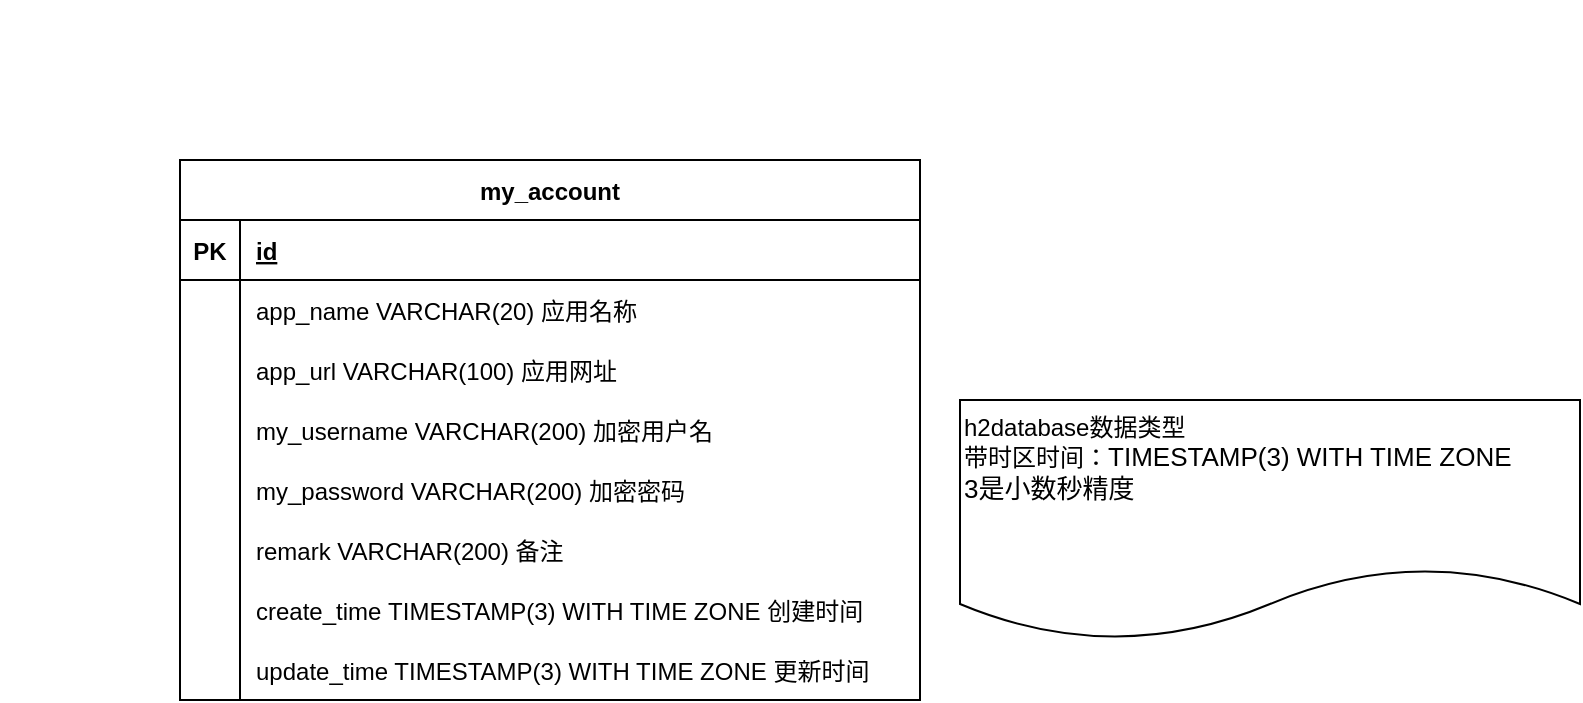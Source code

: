 <mxfile version="13.10.0" type="github" pages="2">
  <diagram id="TVX21sVX0WDwAyLNo6e5" name="表设计">
    <mxGraphModel dx="1038" dy="584" grid="1" gridSize="10" guides="1" tooltips="1" connect="1" arrows="1" fold="1" page="1" pageScale="1" pageWidth="827" pageHeight="1169" math="0" shadow="0">
      <root>
        <mxCell id="0" />
        <mxCell id="1" parent="0" />
        <mxCell id="1796EEAHaFCPbBEa1wXh-1" value="&lt;map version=&quot;1.0.1&quot;&gt; &#xa;&lt;!-- &#xa;Generated by NB Mind Map Plugin (https://github.com/raydac/netbeans-mmd-plugin) &#xa;2020-09-06 19:11:33.323 &#xa;--&gt; &#xa; &lt;node CREATED=&quot;1599390693323&quot; MODIFIED=&quot;1599390693324&quot; COLOR=&quot;#000000&quot; BACKGROUND_COLOR=&quot;#00FFFF&quot;   ID=&quot;mmlink65&quot; TEXT=&quot;SpringCloud&quot; &gt; &#xa;  &lt;edge WIDTH=&quot;thin&quot;/&gt;  &lt;node CREATED=&quot;1599390693329&quot; MODIFIED=&quot;1599390693329&quot; COLOR=&quot;#000000&quot; BACKGROUND_COLOR=&quot;#00FFFF&quot; POSITION=&quot;right&quot; ID=&quot;mmlink6565&quot; TEXT=&quot;&amp;#26381;&amp;#21153;&amp;#27835;&amp;#29702;&quot; &gt; &#xa;   &lt;edge WIDTH=&quot;thin&quot;/&gt;   &lt;node CREATED=&quot;1599390693329&quot; MODIFIED=&quot;1599390693329&quot; COLOR=&quot;#000000&quot; BACKGROUND_COLOR=&quot;#00FFFF&quot;   ID=&quot;mmlink656565&quot; TEXT=&quot;Eureka&quot; &gt; &#xa;    &lt;edge WIDTH=&quot;thin&quot;/&gt;    &lt;node CREATED=&quot;1599390693329&quot; MODIFIED=&quot;1599390693329&quot; COLOR=&quot;#000000&quot; BACKGROUND_COLOR=&quot;#00FFFF&quot;   ID=&quot;mmlink65656565&quot; TEXT=&quot;POM&quot; &gt; &#xa;     &lt;edge WIDTH=&quot;thin&quot;/&gt;    &lt;/node&gt; &#xa;    &lt;node CREATED=&quot;1599390693329&quot; MODIFIED=&quot;1599390693329&quot; COLOR=&quot;#000000&quot; BACKGROUND_COLOR=&quot;#00FFFF&quot;   ID=&quot;mmlink65656566&quot; TEXT=&quot;YML&quot; &gt; &#xa;     &lt;edge WIDTH=&quot;thin&quot;/&gt;    &lt;/node&gt; &#xa;   &lt;/node&gt; &#xa;   &lt;node CREATED=&quot;1599390693329&quot; MODIFIED=&quot;1599390693329&quot; COLOR=&quot;#000000&quot; BACKGROUND_COLOR=&quot;#00FFFF&quot;   ID=&quot;mmlink656566&quot; TEXT=&quot;Zookeeper&quot; &gt; &#xa;    &lt;edge WIDTH=&quot;thin&quot;/&gt;   &lt;/node&gt; &#xa;   &lt;node CREATED=&quot;1599390693329&quot; MODIFIED=&quot;1599390693329&quot; COLOR=&quot;#000000&quot; BACKGROUND_COLOR=&quot;#00FFFF&quot;   ID=&quot;mmlink656567&quot; TEXT=&quot;Consul&quot; &gt; &#xa;    &lt;edge WIDTH=&quot;thin&quot;/&gt;   &lt;/node&gt; &#xa;  &lt;/node&gt; &#xa;  &lt;node CREATED=&quot;1599390693329&quot; MODIFIED=&quot;1599390693329&quot; COLOR=&quot;#000000&quot; BACKGROUND_COLOR=&quot;#00FFFF&quot; POSITION=&quot;right&quot; ID=&quot;mmlink6566&quot; TEXT=&quot;&amp;#36127;&amp;#36733;&amp;#22343;&amp;#34913;&quot; &gt; &#xa;   &lt;edge WIDTH=&quot;thin&quot;/&gt;  &lt;/node&gt; &#xa;  &lt;node CREATED=&quot;1599390693329&quot; MODIFIED=&quot;1599390693329&quot; COLOR=&quot;#000000&quot; BACKGROUND_COLOR=&quot;#00FFFF&quot; POSITION=&quot;right&quot; ID=&quot;mmlink6567&quot; TEXT=&quot;&amp;#26381;&amp;#21153;&amp;#29076;&amp;#26029;&quot; &gt; &#xa;   &lt;edge WIDTH=&quot;thin&quot;/&gt;  &lt;/node&gt; &#xa;  &lt;node CREATED=&quot;1599390693329&quot; MODIFIED=&quot;1599390693329&quot; COLOR=&quot;#000000&quot; BACKGROUND_COLOR=&quot;#00FFFF&quot; POSITION=&quot;right&quot; ID=&quot;mmlink6568&quot; TEXT=&quot;&amp;#32593;&amp;#20851;&quot; &gt; &#xa;   &lt;edge WIDTH=&quot;thin&quot;/&gt;  &lt;/node&gt; &#xa; &lt;/node&gt; &#xa;&lt;/map&gt;" style="text;whiteSpace=wrap;html=1;" parent="1" vertex="1">
          <mxGeometry width="30" height="310" as="geometry" />
        </mxCell>
        <mxCell id="kQaS527iCov22ewZqlWK-1" value="my_account" style="shape=table;startSize=30;container=1;collapsible=1;childLayout=tableLayout;fixedRows=1;rowLines=0;fontStyle=1;align=center;resizeLast=1;" parent="1" vertex="1">
          <mxGeometry x="90" y="80" width="370" height="270" as="geometry" />
        </mxCell>
        <mxCell id="kQaS527iCov22ewZqlWK-2" value="" style="shape=partialRectangle;collapsible=0;dropTarget=0;pointerEvents=0;fillColor=none;top=0;left=0;bottom=1;right=0;points=[[0,0.5],[1,0.5]];portConstraint=eastwest;" parent="kQaS527iCov22ewZqlWK-1" vertex="1">
          <mxGeometry y="30" width="370" height="30" as="geometry" />
        </mxCell>
        <mxCell id="kQaS527iCov22ewZqlWK-3" value="PK" style="shape=partialRectangle;connectable=0;fillColor=none;top=0;left=0;bottom=0;right=0;fontStyle=1;overflow=hidden;" parent="kQaS527iCov22ewZqlWK-2" vertex="1">
          <mxGeometry width="30" height="30" as="geometry" />
        </mxCell>
        <mxCell id="kQaS527iCov22ewZqlWK-4" value="id" style="shape=partialRectangle;connectable=0;fillColor=none;top=0;left=0;bottom=0;right=0;align=left;spacingLeft=6;fontStyle=5;overflow=hidden;" parent="kQaS527iCov22ewZqlWK-2" vertex="1">
          <mxGeometry x="30" width="340" height="30" as="geometry" />
        </mxCell>
        <mxCell id="kQaS527iCov22ewZqlWK-26" style="shape=partialRectangle;collapsible=0;dropTarget=0;pointerEvents=0;fillColor=none;top=0;left=0;bottom=0;right=0;points=[[0,0.5],[1,0.5]];portConstraint=eastwest;" parent="kQaS527iCov22ewZqlWK-1" vertex="1">
          <mxGeometry y="60" width="370" height="30" as="geometry" />
        </mxCell>
        <mxCell id="kQaS527iCov22ewZqlWK-27" style="shape=partialRectangle;connectable=0;fillColor=none;top=0;left=0;bottom=0;right=0;editable=1;overflow=hidden;" parent="kQaS527iCov22ewZqlWK-26" vertex="1">
          <mxGeometry width="30" height="30" as="geometry" />
        </mxCell>
        <mxCell id="kQaS527iCov22ewZqlWK-28" value="app_name VARCHAR(20) 应用名称" style="shape=partialRectangle;connectable=0;fillColor=none;top=0;left=0;bottom=0;right=0;align=left;spacingLeft=6;overflow=hidden;" parent="kQaS527iCov22ewZqlWK-26" vertex="1">
          <mxGeometry x="30" width="340" height="30" as="geometry" />
        </mxCell>
        <mxCell id="kQaS527iCov22ewZqlWK-5" value="" style="shape=partialRectangle;collapsible=0;dropTarget=0;pointerEvents=0;fillColor=none;top=0;left=0;bottom=0;right=0;points=[[0,0.5],[1,0.5]];portConstraint=eastwest;" parent="kQaS527iCov22ewZqlWK-1" vertex="1">
          <mxGeometry y="90" width="370" height="30" as="geometry" />
        </mxCell>
        <mxCell id="kQaS527iCov22ewZqlWK-6" value="" style="shape=partialRectangle;connectable=0;fillColor=none;top=0;left=0;bottom=0;right=0;editable=1;overflow=hidden;" parent="kQaS527iCov22ewZqlWK-5" vertex="1">
          <mxGeometry width="30" height="30" as="geometry" />
        </mxCell>
        <mxCell id="kQaS527iCov22ewZqlWK-7" value="app_url VARCHAR(100) 应用网址" style="shape=partialRectangle;connectable=0;fillColor=none;top=0;left=0;bottom=0;right=0;align=left;spacingLeft=6;overflow=hidden;" parent="kQaS527iCov22ewZqlWK-5" vertex="1">
          <mxGeometry x="30" width="340" height="30" as="geometry" />
        </mxCell>
        <mxCell id="kQaS527iCov22ewZqlWK-8" value="" style="shape=partialRectangle;collapsible=0;dropTarget=0;pointerEvents=0;fillColor=none;top=0;left=0;bottom=0;right=0;points=[[0,0.5],[1,0.5]];portConstraint=eastwest;" parent="kQaS527iCov22ewZqlWK-1" vertex="1">
          <mxGeometry y="120" width="370" height="30" as="geometry" />
        </mxCell>
        <mxCell id="kQaS527iCov22ewZqlWK-9" value="" style="shape=partialRectangle;connectable=0;fillColor=none;top=0;left=0;bottom=0;right=0;editable=1;overflow=hidden;" parent="kQaS527iCov22ewZqlWK-8" vertex="1">
          <mxGeometry width="30" height="30" as="geometry" />
        </mxCell>
        <mxCell id="kQaS527iCov22ewZqlWK-10" value="my_username VARCHAR(200) 加密用户名" style="shape=partialRectangle;connectable=0;fillColor=none;top=0;left=0;bottom=0;right=0;align=left;spacingLeft=6;overflow=hidden;" parent="kQaS527iCov22ewZqlWK-8" vertex="1">
          <mxGeometry x="30" width="340" height="30" as="geometry" />
        </mxCell>
        <mxCell id="kQaS527iCov22ewZqlWK-11" value="" style="shape=partialRectangle;collapsible=0;dropTarget=0;pointerEvents=0;fillColor=none;top=0;left=0;bottom=0;right=0;points=[[0,0.5],[1,0.5]];portConstraint=eastwest;" parent="kQaS527iCov22ewZqlWK-1" vertex="1">
          <mxGeometry y="150" width="370" height="30" as="geometry" />
        </mxCell>
        <mxCell id="kQaS527iCov22ewZqlWK-12" value="" style="shape=partialRectangle;connectable=0;fillColor=none;top=0;left=0;bottom=0;right=0;editable=1;overflow=hidden;" parent="kQaS527iCov22ewZqlWK-11" vertex="1">
          <mxGeometry width="30" height="30" as="geometry" />
        </mxCell>
        <mxCell id="kQaS527iCov22ewZqlWK-13" value="my_password VARCHAR(200) 加密密码" style="shape=partialRectangle;connectable=0;fillColor=none;top=0;left=0;bottom=0;right=0;align=left;spacingLeft=6;overflow=hidden;" parent="kQaS527iCov22ewZqlWK-11" vertex="1">
          <mxGeometry x="30" width="340" height="30" as="geometry" />
        </mxCell>
        <mxCell id="kQaS527iCov22ewZqlWK-14" style="shape=partialRectangle;collapsible=0;dropTarget=0;pointerEvents=0;fillColor=none;top=0;left=0;bottom=0;right=0;points=[[0,0.5],[1,0.5]];portConstraint=eastwest;" parent="kQaS527iCov22ewZqlWK-1" vertex="1">
          <mxGeometry y="180" width="370" height="30" as="geometry" />
        </mxCell>
        <mxCell id="kQaS527iCov22ewZqlWK-15" style="shape=partialRectangle;connectable=0;fillColor=none;top=0;left=0;bottom=0;right=0;editable=1;overflow=hidden;" parent="kQaS527iCov22ewZqlWK-14" vertex="1">
          <mxGeometry width="30" height="30" as="geometry" />
        </mxCell>
        <mxCell id="kQaS527iCov22ewZqlWK-16" value="remark VARCHAR(200) 备注" style="shape=partialRectangle;connectable=0;fillColor=none;top=0;left=0;bottom=0;right=0;align=left;spacingLeft=6;overflow=hidden;" parent="kQaS527iCov22ewZqlWK-14" vertex="1">
          <mxGeometry x="30" width="340" height="30" as="geometry" />
        </mxCell>
        <mxCell id="kQaS527iCov22ewZqlWK-17" style="shape=partialRectangle;collapsible=0;dropTarget=0;pointerEvents=0;fillColor=none;top=0;left=0;bottom=0;right=0;points=[[0,0.5],[1,0.5]];portConstraint=eastwest;" parent="kQaS527iCov22ewZqlWK-1" vertex="1">
          <mxGeometry y="210" width="370" height="30" as="geometry" />
        </mxCell>
        <mxCell id="kQaS527iCov22ewZqlWK-18" style="shape=partialRectangle;connectable=0;fillColor=none;top=0;left=0;bottom=0;right=0;editable=1;overflow=hidden;" parent="kQaS527iCov22ewZqlWK-17" vertex="1">
          <mxGeometry width="30" height="30" as="geometry" />
        </mxCell>
        <mxCell id="kQaS527iCov22ewZqlWK-19" value="create_time TIMESTAMP(3) WITH TIME ZONE 创建时间" style="shape=partialRectangle;connectable=0;fillColor=none;top=0;left=0;bottom=0;right=0;align=left;spacingLeft=6;overflow=hidden;" parent="kQaS527iCov22ewZqlWK-17" vertex="1">
          <mxGeometry x="30" width="340" height="30" as="geometry" />
        </mxCell>
        <mxCell id="kQaS527iCov22ewZqlWK-20" style="shape=partialRectangle;collapsible=0;dropTarget=0;pointerEvents=0;fillColor=none;top=0;left=0;bottom=0;right=0;points=[[0,0.5],[1,0.5]];portConstraint=eastwest;" parent="kQaS527iCov22ewZqlWK-1" vertex="1">
          <mxGeometry y="240" width="370" height="30" as="geometry" />
        </mxCell>
        <mxCell id="kQaS527iCov22ewZqlWK-21" style="shape=partialRectangle;connectable=0;fillColor=none;top=0;left=0;bottom=0;right=0;editable=1;overflow=hidden;" parent="kQaS527iCov22ewZqlWK-20" vertex="1">
          <mxGeometry width="30" height="30" as="geometry" />
        </mxCell>
        <mxCell id="kQaS527iCov22ewZqlWK-22" value="update_time TIMESTAMP(3) WITH TIME ZONE 更新时间" style="shape=partialRectangle;connectable=0;fillColor=none;top=0;left=0;bottom=0;right=0;align=left;spacingLeft=6;overflow=hidden;" parent="kQaS527iCov22ewZqlWK-20" vertex="1">
          <mxGeometry x="30" width="340" height="30" as="geometry" />
        </mxCell>
        <mxCell id="RUngMGris7Sc3JhXxNcc-1" value="h2database数据类型&lt;br&gt;带时区时间：&lt;span style=&quot;font-family: &amp;#34;arial&amp;#34; , sans-serif ; font-size: 13px ; background-color: rgb(255 , 255 , 255)&quot;&gt;TIMESTAMP(3) WITH TIME ZONE&lt;br&gt;3是小数秒精度&lt;br&gt;&lt;/span&gt;" style="shape=document;whiteSpace=wrap;html=1;boundedLbl=1;verticalAlign=top;align=left;" parent="1" vertex="1">
          <mxGeometry x="480" y="200" width="310" height="120" as="geometry" />
        </mxCell>
      </root>
    </mxGraphModel>
  </diagram>
  <diagram id="OcgWifocVJ4YbS7SpMjv" name="流程图">
    <mxGraphModel dx="2310" dy="834" grid="1" gridSize="10" guides="1" tooltips="1" connect="1" arrows="1" fold="1" page="1" pageScale="1" pageWidth="827" pageHeight="1169" math="0" shadow="0">
      <root>
        <mxCell id="nLPJrIclQXHNpDVG5_ci-0" />
        <mxCell id="nLPJrIclQXHNpDVG5_ci-1" parent="nLPJrIclQXHNpDVG5_ci-0" />
        <mxCell id="nLPJrIclQXHNpDVG5_ci-4" value="" style="edgeStyle=orthogonalEdgeStyle;rounded=0;orthogonalLoop=1;jettySize=auto;html=1;" edge="1" parent="nLPJrIclQXHNpDVG5_ci-1" source="nLPJrIclQXHNpDVG5_ci-2" target="nLPJrIclQXHNpDVG5_ci-3">
          <mxGeometry relative="1" as="geometry" />
        </mxCell>
        <mxCell id="nLPJrIclQXHNpDVG5_ci-2" value="存储开始" style="strokeWidth=2;html=1;shape=mxgraph.flowchart.start_2;whiteSpace=wrap;" vertex="1" parent="nLPJrIclQXHNpDVG5_ci-1">
          <mxGeometry x="130" y="70" width="90" height="70" as="geometry" />
        </mxCell>
        <mxCell id="nLPJrIclQXHNpDVG5_ci-6" value="" style="edgeStyle=orthogonalEdgeStyle;rounded=0;orthogonalLoop=1;jettySize=auto;html=1;" edge="1" parent="nLPJrIclQXHNpDVG5_ci-1" source="nLPJrIclQXHNpDVG5_ci-3" target="nLPJrIclQXHNpDVG5_ci-9">
          <mxGeometry relative="1" as="geometry" />
        </mxCell>
        <mxCell id="nLPJrIclQXHNpDVG5_ci-3" value="输入要存储的数据" style="whiteSpace=wrap;html=1;strokeWidth=2;" vertex="1" parent="nLPJrIclQXHNpDVG5_ci-1">
          <mxGeometry x="115" y="190" width="120" height="60" as="geometry" />
        </mxCell>
        <mxCell id="nLPJrIclQXHNpDVG5_ci-8" value="" style="edgeStyle=orthogonalEdgeStyle;rounded=0;orthogonalLoop=1;jettySize=auto;html=1;" edge="1" parent="nLPJrIclQXHNpDVG5_ci-1" source="nLPJrIclQXHNpDVG5_ci-5" target="7S0t2VQkdnMPl0QgdL5P-5">
          <mxGeometry relative="1" as="geometry" />
        </mxCell>
        <mxCell id="nLPJrIclQXHNpDVG5_ci-5" value="加密用户名、密码" style="whiteSpace=wrap;html=1;strokeWidth=2;" vertex="1" parent="nLPJrIclQXHNpDVG5_ci-1">
          <mxGeometry x="115" y="420" width="120" height="60" as="geometry" />
        </mxCell>
        <mxCell id="7S0t2VQkdnMPl0QgdL5P-15" value="" style="edgeStyle=orthogonalEdgeStyle;rounded=0;orthogonalLoop=1;jettySize=auto;html=1;" edge="1" parent="nLPJrIclQXHNpDVG5_ci-1" source="nLPJrIclQXHNpDVG5_ci-7" target="7S0t2VQkdnMPl0QgdL5P-12">
          <mxGeometry relative="1" as="geometry" />
        </mxCell>
        <mxCell id="nLPJrIclQXHNpDVG5_ci-7" value="密文存储到数据库" style="whiteSpace=wrap;html=1;strokeWidth=2;" vertex="1" parent="nLPJrIclQXHNpDVG5_ci-1">
          <mxGeometry x="115" y="660" width="120" height="60" as="geometry" />
        </mxCell>
        <mxCell id="7S0t2VQkdnMPl0QgdL5P-1" value="" style="edgeStyle=orthogonalEdgeStyle;rounded=0;orthogonalLoop=1;jettySize=auto;html=1;" edge="1" parent="nLPJrIclQXHNpDVG5_ci-1" source="nLPJrIclQXHNpDVG5_ci-9" target="7S0t2VQkdnMPl0QgdL5P-0">
          <mxGeometry relative="1" as="geometry" />
        </mxCell>
        <mxCell id="7S0t2VQkdnMPl0QgdL5P-2" value="否" style="edgeLabel;html=1;align=center;verticalAlign=middle;resizable=0;points=[];" vertex="1" connectable="0" parent="7S0t2VQkdnMPl0QgdL5P-1">
          <mxGeometry x="-0.174" relative="1" as="geometry">
            <mxPoint as="offset" />
          </mxGeometry>
        </mxCell>
        <mxCell id="7S0t2VQkdnMPl0QgdL5P-3" value="" style="edgeStyle=orthogonalEdgeStyle;rounded=0;orthogonalLoop=1;jettySize=auto;html=1;" edge="1" parent="nLPJrIclQXHNpDVG5_ci-1" source="nLPJrIclQXHNpDVG5_ci-9" target="nLPJrIclQXHNpDVG5_ci-5">
          <mxGeometry relative="1" as="geometry" />
        </mxCell>
        <mxCell id="7S0t2VQkdnMPl0QgdL5P-4" value="是" style="edgeLabel;html=1;align=center;verticalAlign=middle;resizable=0;points=[];" vertex="1" connectable="0" parent="7S0t2VQkdnMPl0QgdL5P-3">
          <mxGeometry x="-0.342" relative="1" as="geometry">
            <mxPoint as="offset" />
          </mxGeometry>
        </mxCell>
        <mxCell id="nLPJrIclQXHNpDVG5_ci-9" value="参数是否合法" style="strokeWidth=2;html=1;shape=mxgraph.flowchart.decision;whiteSpace=wrap;" vertex="1" parent="nLPJrIclQXHNpDVG5_ci-1">
          <mxGeometry x="95" y="280" width="160" height="70" as="geometry" />
        </mxCell>
        <mxCell id="7S0t2VQkdnMPl0QgdL5P-0" value="提示输入数据错误" style="ellipse;whiteSpace=wrap;html=1;strokeWidth=2;" vertex="1" parent="nLPJrIclQXHNpDVG5_ci-1">
          <mxGeometry x="-90" y="287.5" width="105" height="55" as="geometry" />
        </mxCell>
        <mxCell id="7S0t2VQkdnMPl0QgdL5P-6" value="" style="edgeStyle=orthogonalEdgeStyle;rounded=0;orthogonalLoop=1;jettySize=auto;html=1;" edge="1" parent="nLPJrIclQXHNpDVG5_ci-1" source="7S0t2VQkdnMPl0QgdL5P-5" target="nLPJrIclQXHNpDVG5_ci-7">
          <mxGeometry relative="1" as="geometry">
            <Array as="points">
              <mxPoint x="175" y="600" />
              <mxPoint x="175" y="600" />
            </Array>
          </mxGeometry>
        </mxCell>
        <mxCell id="7S0t2VQkdnMPl0QgdL5P-7" value="是" style="edgeLabel;html=1;align=center;verticalAlign=middle;resizable=0;points=[];" vertex="1" connectable="0" parent="7S0t2VQkdnMPl0QgdL5P-6">
          <mxGeometry x="-0.24" relative="1" as="geometry">
            <mxPoint as="offset" />
          </mxGeometry>
        </mxCell>
        <mxCell id="7S0t2VQkdnMPl0QgdL5P-9" value="" style="edgeStyle=orthogonalEdgeStyle;rounded=0;orthogonalLoop=1;jettySize=auto;html=1;" edge="1" parent="nLPJrIclQXHNpDVG5_ci-1" source="7S0t2VQkdnMPl0QgdL5P-5" target="7S0t2VQkdnMPl0QgdL5P-8">
          <mxGeometry relative="1" as="geometry" />
        </mxCell>
        <mxCell id="7S0t2VQkdnMPl0QgdL5P-10" value="否" style="edgeLabel;html=1;align=center;verticalAlign=middle;resizable=0;points=[];" vertex="1" connectable="0" parent="7S0t2VQkdnMPl0QgdL5P-9">
          <mxGeometry x="-0.284" y="2" relative="1" as="geometry">
            <mxPoint as="offset" />
          </mxGeometry>
        </mxCell>
        <mxCell id="7S0t2VQkdnMPl0QgdL5P-5" value="加密是否成功" style="strokeWidth=2;html=1;shape=mxgraph.flowchart.decision;whiteSpace=wrap;" vertex="1" parent="nLPJrIclQXHNpDVG5_ci-1">
          <mxGeometry x="105" y="526.25" width="140" height="60" as="geometry" />
        </mxCell>
        <mxCell id="7S0t2VQkdnMPl0QgdL5P-8" value="提示加密错误" style="ellipse;whiteSpace=wrap;html=1;strokeWidth=2;" vertex="1" parent="nLPJrIclQXHNpDVG5_ci-1">
          <mxGeometry x="-70" y="528.75" width="85" height="55" as="geometry" />
        </mxCell>
        <mxCell id="7S0t2VQkdnMPl0QgdL5P-11" value="可以尝试几次，依旧失败才报错" style="strokeWidth=2;html=1;shape=mxgraph.flowchart.document2;whiteSpace=wrap;size=0.201;verticalAlign=top;align=center;" vertex="1" parent="nLPJrIclQXHNpDVG5_ci-1">
          <mxGeometry x="-280" y="520" width="180" height="92.5" as="geometry" />
        </mxCell>
        <mxCell id="7S0t2VQkdnMPl0QgdL5P-19" value="" style="edgeStyle=orthogonalEdgeStyle;rounded=0;orthogonalLoop=1;jettySize=auto;html=1;" edge="1" parent="nLPJrIclQXHNpDVG5_ci-1" source="7S0t2VQkdnMPl0QgdL5P-12" target="7S0t2VQkdnMPl0QgdL5P-18">
          <mxGeometry relative="1" as="geometry" />
        </mxCell>
        <mxCell id="7S0t2VQkdnMPl0QgdL5P-20" value="是" style="edgeLabel;html=1;align=center;verticalAlign=middle;resizable=0;points=[];" vertex="1" connectable="0" parent="7S0t2VQkdnMPl0QgdL5P-19">
          <mxGeometry x="-0.282" relative="1" as="geometry">
            <mxPoint as="offset" />
          </mxGeometry>
        </mxCell>
        <mxCell id="7S0t2VQkdnMPl0QgdL5P-31" value="" style="edgeStyle=orthogonalEdgeStyle;rounded=0;orthogonalLoop=1;jettySize=auto;html=1;" edge="1" parent="nLPJrIclQXHNpDVG5_ci-1" source="7S0t2VQkdnMPl0QgdL5P-12" target="7S0t2VQkdnMPl0QgdL5P-30">
          <mxGeometry relative="1" as="geometry">
            <Array as="points">
              <mxPoint x="80" y="815" />
              <mxPoint x="80" y="815" />
            </Array>
          </mxGeometry>
        </mxCell>
        <mxCell id="7S0t2VQkdnMPl0QgdL5P-32" value="否" style="edgeLabel;html=1;align=center;verticalAlign=middle;resizable=0;points=[];" vertex="1" connectable="0" parent="7S0t2VQkdnMPl0QgdL5P-31">
          <mxGeometry x="-0.23" relative="1" as="geometry">
            <mxPoint as="offset" />
          </mxGeometry>
        </mxCell>
        <mxCell id="7S0t2VQkdnMPl0QgdL5P-12" value="存储是否成功" style="strokeWidth=2;html=1;shape=mxgraph.flowchart.decision;whiteSpace=wrap;align=center;" vertex="1" parent="nLPJrIclQXHNpDVG5_ci-1">
          <mxGeometry x="112.5" y="780" width="125" height="70" as="geometry" />
        </mxCell>
        <mxCell id="7S0t2VQkdnMPl0QgdL5P-13" value="h2database" style="strokeWidth=2;html=1;shape=mxgraph.flowchart.database;whiteSpace=wrap;align=center;" vertex="1" parent="nLPJrIclQXHNpDVG5_ci-1">
          <mxGeometry x="370" y="635" width="100" height="110" as="geometry" />
        </mxCell>
        <mxCell id="7S0t2VQkdnMPl0QgdL5P-14" value="" style="shape=flexArrow;endArrow=classic;startArrow=classic;html=1;exitX=1;exitY=0.5;exitDx=0;exitDy=0;entryX=0;entryY=0.5;entryDx=0;entryDy=0;entryPerimeter=0;" edge="1" parent="nLPJrIclQXHNpDVG5_ci-1" source="nLPJrIclQXHNpDVG5_ci-7" target="7S0t2VQkdnMPl0QgdL5P-13">
          <mxGeometry width="50" height="50" relative="1" as="geometry">
            <mxPoint x="300" y="790" as="sourcePoint" />
            <mxPoint x="350" y="740" as="targetPoint" />
          </mxGeometry>
        </mxCell>
        <mxCell id="7S0t2VQkdnMPl0QgdL5P-24" value="" style="edgeStyle=orthogonalEdgeStyle;rounded=0;orthogonalLoop=1;jettySize=auto;html=1;" edge="1" parent="nLPJrIclQXHNpDVG5_ci-1" source="7S0t2VQkdnMPl0QgdL5P-18" target="7S0t2VQkdnMPl0QgdL5P-23">
          <mxGeometry relative="1" as="geometry" />
        </mxCell>
        <mxCell id="7S0t2VQkdnMPl0QgdL5P-18" value="明文刷新缓存" style="whiteSpace=wrap;html=1;strokeWidth=2;" vertex="1" parent="nLPJrIclQXHNpDVG5_ci-1">
          <mxGeometry x="115" y="935" width="120" height="60" as="geometry" />
        </mxCell>
        <mxCell id="7S0t2VQkdnMPl0QgdL5P-21" value="缓存" style="strokeWidth=2;html=1;shape=mxgraph.flowchart.direct_data;whiteSpace=wrap;align=center;" vertex="1" parent="nLPJrIclQXHNpDVG5_ci-1">
          <mxGeometry x="380" y="935" width="100" height="60" as="geometry" />
        </mxCell>
        <mxCell id="7S0t2VQkdnMPl0QgdL5P-22" value="" style="shape=flexArrow;endArrow=classic;startArrow=classic;html=1;exitX=1;exitY=0.5;exitDx=0;exitDy=0;entryX=0;entryY=0.5;entryDx=0;entryDy=0;entryPerimeter=0;" edge="1" parent="nLPJrIclQXHNpDVG5_ci-1" source="7S0t2VQkdnMPl0QgdL5P-18" target="7S0t2VQkdnMPl0QgdL5P-21">
          <mxGeometry width="50" height="50" relative="1" as="geometry">
            <mxPoint x="245" y="870" as="sourcePoint" />
            <mxPoint x="390.0" y="870" as="targetPoint" />
          </mxGeometry>
        </mxCell>
        <mxCell id="7S0t2VQkdnMPl0QgdL5P-23" value="提示成功" style="ellipse;whiteSpace=wrap;html=1;strokeWidth=2;" vertex="1" parent="nLPJrIclQXHNpDVG5_ci-1">
          <mxGeometry x="115" y="1065" width="120" height="80" as="geometry" />
        </mxCell>
        <mxCell id="7S0t2VQkdnMPl0QgdL5P-28" value="" style="edgeStyle=orthogonalEdgeStyle;rounded=0;orthogonalLoop=1;jettySize=auto;html=1;" edge="1" parent="nLPJrIclQXHNpDVG5_ci-1" source="7S0t2VQkdnMPl0QgdL5P-25" target="7S0t2VQkdnMPl0QgdL5P-27">
          <mxGeometry relative="1" as="geometry" />
        </mxCell>
        <mxCell id="7S0t2VQkdnMPl0QgdL5P-25" value="将数据库现有数据进行备份；&lt;br&gt;如数据库已损坏，将缓存数据进行备份。&lt;br&gt;备份使用其他格式化数据，如:csv、sql等。" style="whiteSpace=wrap;html=1;strokeWidth=2;align=left;verticalAlign=top;" vertex="1" parent="nLPJrIclQXHNpDVG5_ci-1">
          <mxGeometry x="-120" y="900" width="162.5" height="95" as="geometry" />
        </mxCell>
        <mxCell id="7S0t2VQkdnMPl0QgdL5P-27" value="提示数据库损坏，赶紧备份数据" style="ellipse;whiteSpace=wrap;html=1;align=center;verticalAlign=middle;strokeWidth=2;" vertex="1" parent="nLPJrIclQXHNpDVG5_ci-1">
          <mxGeometry x="-320" y="907.5" width="120" height="80" as="geometry" />
        </mxCell>
        <mxCell id="7S0t2VQkdnMPl0QgdL5P-34" value="" style="edgeStyle=orthogonalEdgeStyle;rounded=0;orthogonalLoop=1;jettySize=auto;html=1;" edge="1" parent="nLPJrIclQXHNpDVG5_ci-1" source="7S0t2VQkdnMPl0QgdL5P-30" target="7S0t2VQkdnMPl0QgdL5P-33">
          <mxGeometry relative="1" as="geometry" />
        </mxCell>
        <mxCell id="7S0t2VQkdnMPl0QgdL5P-35" value="否" style="edgeLabel;html=1;align=center;verticalAlign=middle;resizable=0;points=[];" vertex="1" connectable="0" parent="7S0t2VQkdnMPl0QgdL5P-34">
          <mxGeometry x="-0.211" y="-3" relative="1" as="geometry">
            <mxPoint as="offset" />
          </mxGeometry>
        </mxCell>
        <mxCell id="7S0t2VQkdnMPl0QgdL5P-36" value="" style="edgeStyle=orthogonalEdgeStyle;rounded=0;orthogonalLoop=1;jettySize=auto;html=1;" edge="1" parent="nLPJrIclQXHNpDVG5_ci-1" source="7S0t2VQkdnMPl0QgdL5P-30" target="7S0t2VQkdnMPl0QgdL5P-25">
          <mxGeometry relative="1" as="geometry" />
        </mxCell>
        <mxCell id="7S0t2VQkdnMPl0QgdL5P-30" value="是否数据库异常导致" style="strokeWidth=2;html=1;shape=mxgraph.flowchart.decision;whiteSpace=wrap;align=center;" vertex="1" parent="nLPJrIclQXHNpDVG5_ci-1">
          <mxGeometry x="-110" y="780" width="142.5" height="70" as="geometry" />
        </mxCell>
        <mxCell id="7S0t2VQkdnMPl0QgdL5P-33" value="提示存储时错误，需要看日志才能知道原因了" style="ellipse;whiteSpace=wrap;html=1;strokeWidth=2;" vertex="1" parent="nLPJrIclQXHNpDVG5_ci-1">
          <mxGeometry x="-321.25" y="775" width="120" height="80" as="geometry" />
        </mxCell>
        <mxCell id="7S0t2VQkdnMPl0QgdL5P-37" value="h2database" style="strokeWidth=2;html=1;shape=mxgraph.flowchart.database;whiteSpace=wrap;align=center;" vertex="1" parent="nLPJrIclQXHNpDVG5_ci-1">
          <mxGeometry x="-150" y="1060" width="80" height="85" as="geometry" />
        </mxCell>
        <mxCell id="7S0t2VQkdnMPl0QgdL5P-38" value="缓存" style="strokeWidth=2;html=1;shape=mxgraph.flowchart.direct_data;whiteSpace=wrap;align=center;" vertex="1" parent="nLPJrIclQXHNpDVG5_ci-1">
          <mxGeometry x="-27.5" y="1072.5" width="60" height="60" as="geometry" />
        </mxCell>
        <mxCell id="7S0t2VQkdnMPl0QgdL5P-39" value="" style="shape=flexArrow;endArrow=classic;startArrow=classic;html=1;exitX=0.5;exitY=0;exitDx=0;exitDy=0;entryX=0.25;entryY=1;entryDx=0;entryDy=0;exitPerimeter=0;" edge="1" parent="nLPJrIclQXHNpDVG5_ci-1" source="7S0t2VQkdnMPl0QgdL5P-37" target="7S0t2VQkdnMPl0QgdL5P-25">
          <mxGeometry width="50" height="50" relative="1" as="geometry">
            <mxPoint x="-321.25" y="1065" as="sourcePoint" />
            <mxPoint x="-176.25" y="1065" as="targetPoint" />
          </mxGeometry>
        </mxCell>
        <mxCell id="7S0t2VQkdnMPl0QgdL5P-40" value="" style="shape=flexArrow;endArrow=classic;startArrow=classic;html=1;exitX=0.5;exitY=0;exitDx=0;exitDy=0;entryX=0.685;entryY=1.016;entryDx=0;entryDy=0;exitPerimeter=0;entryPerimeter=0;" edge="1" parent="nLPJrIclQXHNpDVG5_ci-1" source="7S0t2VQkdnMPl0QgdL5P-38" target="7S0t2VQkdnMPl0QgdL5P-25">
          <mxGeometry width="50" height="50" relative="1" as="geometry">
            <mxPoint x="-100" y="1070" as="sourcePoint" />
            <mxPoint x="-69.375" y="1005" as="targetPoint" />
            <Array as="points" />
          </mxGeometry>
        </mxCell>
        <mxCell id="7S0t2VQkdnMPl0QgdL5P-43" value="" style="edgeStyle=orthogonalEdgeStyle;rounded=0;orthogonalLoop=1;jettySize=auto;html=1;" edge="1" parent="nLPJrIclQXHNpDVG5_ci-1" source="7S0t2VQkdnMPl0QgdL5P-41" target="7S0t2VQkdnMPl0QgdL5P-42">
          <mxGeometry relative="1" as="geometry" />
        </mxCell>
        <mxCell id="7S0t2VQkdnMPl0QgdL5P-41" value="读取开始" style="strokeWidth=2;html=1;shape=mxgraph.flowchart.start_2;whiteSpace=wrap;align=center;" vertex="1" parent="nLPJrIclQXHNpDVG5_ci-1">
          <mxGeometry x="642.5" y="70" width="90" height="80" as="geometry" />
        </mxCell>
        <mxCell id="7S0t2VQkdnMPl0QgdL5P-47" value="" style="edgeStyle=orthogonalEdgeStyle;rounded=0;orthogonalLoop=1;jettySize=auto;html=1;" edge="1" parent="nLPJrIclQXHNpDVG5_ci-1" source="7S0t2VQkdnMPl0QgdL5P-42" target="7S0t2VQkdnMPl0QgdL5P-46">
          <mxGeometry relative="1" as="geometry" />
        </mxCell>
        <mxCell id="7S0t2VQkdnMPl0QgdL5P-42" value="根据条件查询缓存" style="whiteSpace=wrap;html=1;strokeWidth=2;" vertex="1" parent="nLPJrIclQXHNpDVG5_ci-1">
          <mxGeometry x="627.5" y="210" width="120" height="60" as="geometry" />
        </mxCell>
        <mxCell id="7S0t2VQkdnMPl0QgdL5P-44" value="缓存" style="strokeWidth=2;html=1;shape=mxgraph.flowchart.direct_data;whiteSpace=wrap;align=center;" vertex="1" parent="nLPJrIclQXHNpDVG5_ci-1">
          <mxGeometry x="370" y="210" width="100" height="60" as="geometry" />
        </mxCell>
        <mxCell id="7S0t2VQkdnMPl0QgdL5P-45" value="" style="shape=flexArrow;endArrow=classic;startArrow=classic;html=1;exitX=1;exitY=0.5;exitDx=0;exitDy=0;entryX=0;entryY=0.5;entryDx=0;entryDy=0;exitPerimeter=0;" edge="1" parent="nLPJrIclQXHNpDVG5_ci-1" source="7S0t2VQkdnMPl0QgdL5P-44" target="7S0t2VQkdnMPl0QgdL5P-42">
          <mxGeometry width="50" height="50" relative="1" as="geometry">
            <mxPoint x="320" y="350" as="sourcePoint" />
            <mxPoint x="465" y="350" as="targetPoint" />
          </mxGeometry>
        </mxCell>
        <mxCell id="7S0t2VQkdnMPl0QgdL5P-49" value="" style="edgeStyle=orthogonalEdgeStyle;rounded=0;orthogonalLoop=1;jettySize=auto;html=1;" edge="1" parent="nLPJrIclQXHNpDVG5_ci-1" source="7S0t2VQkdnMPl0QgdL5P-46" target="7S0t2VQkdnMPl0QgdL5P-48">
          <mxGeometry relative="1" as="geometry" />
        </mxCell>
        <mxCell id="7S0t2VQkdnMPl0QgdL5P-50" value="是" style="edgeLabel;html=1;align=center;verticalAlign=middle;resizable=0;points=[];" vertex="1" connectable="0" parent="7S0t2VQkdnMPl0QgdL5P-49">
          <mxGeometry x="-0.178" y="-1" relative="1" as="geometry">
            <mxPoint y="-1" as="offset" />
          </mxGeometry>
        </mxCell>
        <mxCell id="7S0t2VQkdnMPl0QgdL5P-52" value="" style="edgeStyle=orthogonalEdgeStyle;rounded=0;orthogonalLoop=1;jettySize=auto;html=1;" edge="1" parent="nLPJrIclQXHNpDVG5_ci-1" source="7S0t2VQkdnMPl0QgdL5P-46" target="7S0t2VQkdnMPl0QgdL5P-51">
          <mxGeometry relative="1" as="geometry" />
        </mxCell>
        <mxCell id="7S0t2VQkdnMPl0QgdL5P-53" value="否" style="edgeLabel;html=1;align=center;verticalAlign=middle;resizable=0;points=[];" vertex="1" connectable="0" parent="7S0t2VQkdnMPl0QgdL5P-52">
          <mxGeometry x="-0.282" y="2" relative="1" as="geometry">
            <mxPoint y="1" as="offset" />
          </mxGeometry>
        </mxCell>
        <mxCell id="7S0t2VQkdnMPl0QgdL5P-46" value="缓存中是否有" style="rhombus;whiteSpace=wrap;html=1;strokeWidth=2;" vertex="1" parent="nLPJrIclQXHNpDVG5_ci-1">
          <mxGeometry x="620" y="420" width="135" height="80" as="geometry" />
        </mxCell>
        <mxCell id="7S0t2VQkdnMPl0QgdL5P-48" value="返回明文" style="ellipse;whiteSpace=wrap;html=1;strokeWidth=2;" vertex="1" parent="nLPJrIclQXHNpDVG5_ci-1">
          <mxGeometry x="862.5" y="420" width="120" height="80" as="geometry" />
        </mxCell>
        <mxCell id="7S0t2VQkdnMPl0QgdL5P-56" value="" style="edgeStyle=orthogonalEdgeStyle;rounded=0;orthogonalLoop=1;jettySize=auto;html=1;" edge="1" parent="nLPJrIclQXHNpDVG5_ci-1" source="7S0t2VQkdnMPl0QgdL5P-51" target="7S0t2VQkdnMPl0QgdL5P-55">
          <mxGeometry relative="1" as="geometry" />
        </mxCell>
        <mxCell id="7S0t2VQkdnMPl0QgdL5P-51" value="根据条件查询数据库" style="whiteSpace=wrap;html=1;strokeWidth=2;" vertex="1" parent="nLPJrIclQXHNpDVG5_ci-1">
          <mxGeometry x="627.5" y="660" width="120" height="60" as="geometry" />
        </mxCell>
        <mxCell id="7S0t2VQkdnMPl0QgdL5P-54" value="" style="shape=flexArrow;endArrow=classic;startArrow=classic;html=1;entryX=0;entryY=0.5;entryDx=0;entryDy=0;exitX=1;exitY=0.5;exitDx=0;exitDy=0;exitPerimeter=0;" edge="1" parent="nLPJrIclQXHNpDVG5_ci-1" source="7S0t2VQkdnMPl0QgdL5P-13" target="7S0t2VQkdnMPl0QgdL5P-51">
          <mxGeometry width="50" height="50" relative="1" as="geometry">
            <mxPoint x="530" y="660" as="sourcePoint" />
            <mxPoint x="605" y="689.29" as="targetPoint" />
          </mxGeometry>
        </mxCell>
        <mxCell id="RB8f6UtkBSkDjAHO-gzi-1" value="" style="edgeStyle=orthogonalEdgeStyle;rounded=0;orthogonalLoop=1;jettySize=auto;html=1;" edge="1" parent="nLPJrIclQXHNpDVG5_ci-1" source="7S0t2VQkdnMPl0QgdL5P-55" target="RB8f6UtkBSkDjAHO-gzi-0">
          <mxGeometry relative="1" as="geometry" />
        </mxCell>
        <mxCell id="RB8f6UtkBSkDjAHO-gzi-2" value="否" style="edgeLabel;html=1;align=center;verticalAlign=middle;resizable=0;points=[];" vertex="1" connectable="0" parent="RB8f6UtkBSkDjAHO-gzi-1">
          <mxGeometry x="-0.339" y="1" relative="1" as="geometry">
            <mxPoint as="offset" />
          </mxGeometry>
        </mxCell>
        <mxCell id="RB8f6UtkBSkDjAHO-gzi-4" value="" style="edgeStyle=orthogonalEdgeStyle;rounded=0;orthogonalLoop=1;jettySize=auto;html=1;" edge="1" parent="nLPJrIclQXHNpDVG5_ci-1" source="7S0t2VQkdnMPl0QgdL5P-55" target="RB8f6UtkBSkDjAHO-gzi-3">
          <mxGeometry relative="1" as="geometry" />
        </mxCell>
        <mxCell id="7S0t2VQkdnMPl0QgdL5P-55" value="是否查询有满足条件的数据" style="rhombus;whiteSpace=wrap;html=1;strokeWidth=2;" vertex="1" parent="nLPJrIclQXHNpDVG5_ci-1">
          <mxGeometry x="594.38" y="800" width="186.25" height="80" as="geometry" />
        </mxCell>
        <mxCell id="7S0t2VQkdnMPl0QgdL5P-57" value="应该有精准查询和模糊查询，&lt;br&gt;预计条件有如下：&lt;br&gt;1、应用名称&lt;br&gt;2、应用网址" style="strokeWidth=2;html=1;shape=mxgraph.flowchart.document2;whiteSpace=wrap;size=0.25;align=left;verticalAlign=top;" vertex="1" parent="nLPJrIclQXHNpDVG5_ci-1">
          <mxGeometry x="830" y="200" width="190" height="110" as="geometry" />
        </mxCell>
        <mxCell id="RB8f6UtkBSkDjAHO-gzi-0" value="提示没有" style="ellipse;whiteSpace=wrap;html=1;strokeWidth=2;" vertex="1" parent="nLPJrIclQXHNpDVG5_ci-1">
          <mxGeometry x="893.755" y="800" width="120" height="80" as="geometry" />
        </mxCell>
        <mxCell id="RB8f6UtkBSkDjAHO-gzi-7" value="" style="edgeStyle=orthogonalEdgeStyle;rounded=0;orthogonalLoop=1;jettySize=auto;html=1;" edge="1" parent="nLPJrIclQXHNpDVG5_ci-1" source="RB8f6UtkBSkDjAHO-gzi-3" target="RB8f6UtkBSkDjAHO-gzi-6">
          <mxGeometry relative="1" as="geometry" />
        </mxCell>
        <mxCell id="RB8f6UtkBSkDjAHO-gzi-3" value="明文放入缓存中" style="whiteSpace=wrap;html=1;strokeWidth=2;" vertex="1" parent="nLPJrIclQXHNpDVG5_ci-1">
          <mxGeometry x="627.505" y="935" width="120" height="60" as="geometry" />
        </mxCell>
        <mxCell id="RB8f6UtkBSkDjAHO-gzi-5" value="" style="shape=flexArrow;endArrow=classic;startArrow=classic;html=1;exitX=1;exitY=0.5;exitDx=0;exitDy=0;entryX=0;entryY=0.5;entryDx=0;entryDy=0;exitPerimeter=0;" edge="1" parent="nLPJrIclQXHNpDVG5_ci-1" source="7S0t2VQkdnMPl0QgdL5P-21" target="RB8f6UtkBSkDjAHO-gzi-3">
          <mxGeometry width="50" height="50" relative="1" as="geometry">
            <mxPoint x="380" y="1060" as="sourcePoint" />
            <mxPoint x="525" y="1060" as="targetPoint" />
          </mxGeometry>
        </mxCell>
        <mxCell id="RB8f6UtkBSkDjAHO-gzi-6" value="返回明文" style="ellipse;whiteSpace=wrap;html=1;strokeWidth=2;" vertex="1" parent="nLPJrIclQXHNpDVG5_ci-1">
          <mxGeometry x="627.505" y="1052.5" width="120" height="80" as="geometry" />
        </mxCell>
      </root>
    </mxGraphModel>
  </diagram>
</mxfile>
